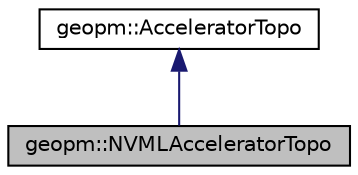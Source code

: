 digraph "geopm::NVMLAcceleratorTopo"
{
  edge [fontname="Helvetica",fontsize="10",labelfontname="Helvetica",labelfontsize="10"];
  node [fontname="Helvetica",fontsize="10",shape=record];
  Node2 [label="geopm::NVMLAcceleratorTopo",height=0.2,width=0.4,color="black", fillcolor="grey75", style="filled", fontcolor="black"];
  Node3 -> Node2 [dir="back",color="midnightblue",fontsize="10",style="solid",fontname="Helvetica"];
  Node3 [label="geopm::AcceleratorTopo",height=0.2,width=0.4,color="black", fillcolor="white", style="filled",URL="$classgeopm_1_1_accelerator_topo.html"];
}
